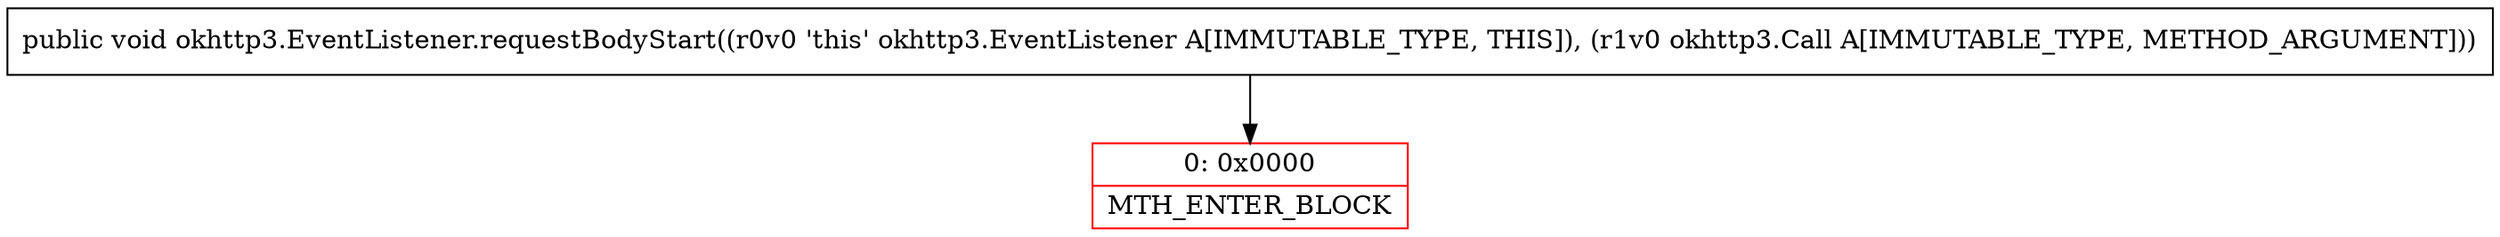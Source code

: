 digraph "CFG forokhttp3.EventListener.requestBodyStart(Lokhttp3\/Call;)V" {
subgraph cluster_Region_2053559203 {
label = "R(0)";
node [shape=record,color=blue];
}
Node_0 [shape=record,color=red,label="{0\:\ 0x0000|MTH_ENTER_BLOCK\l}"];
MethodNode[shape=record,label="{public void okhttp3.EventListener.requestBodyStart((r0v0 'this' okhttp3.EventListener A[IMMUTABLE_TYPE, THIS]), (r1v0 okhttp3.Call A[IMMUTABLE_TYPE, METHOD_ARGUMENT])) }"];
MethodNode -> Node_0;
}

